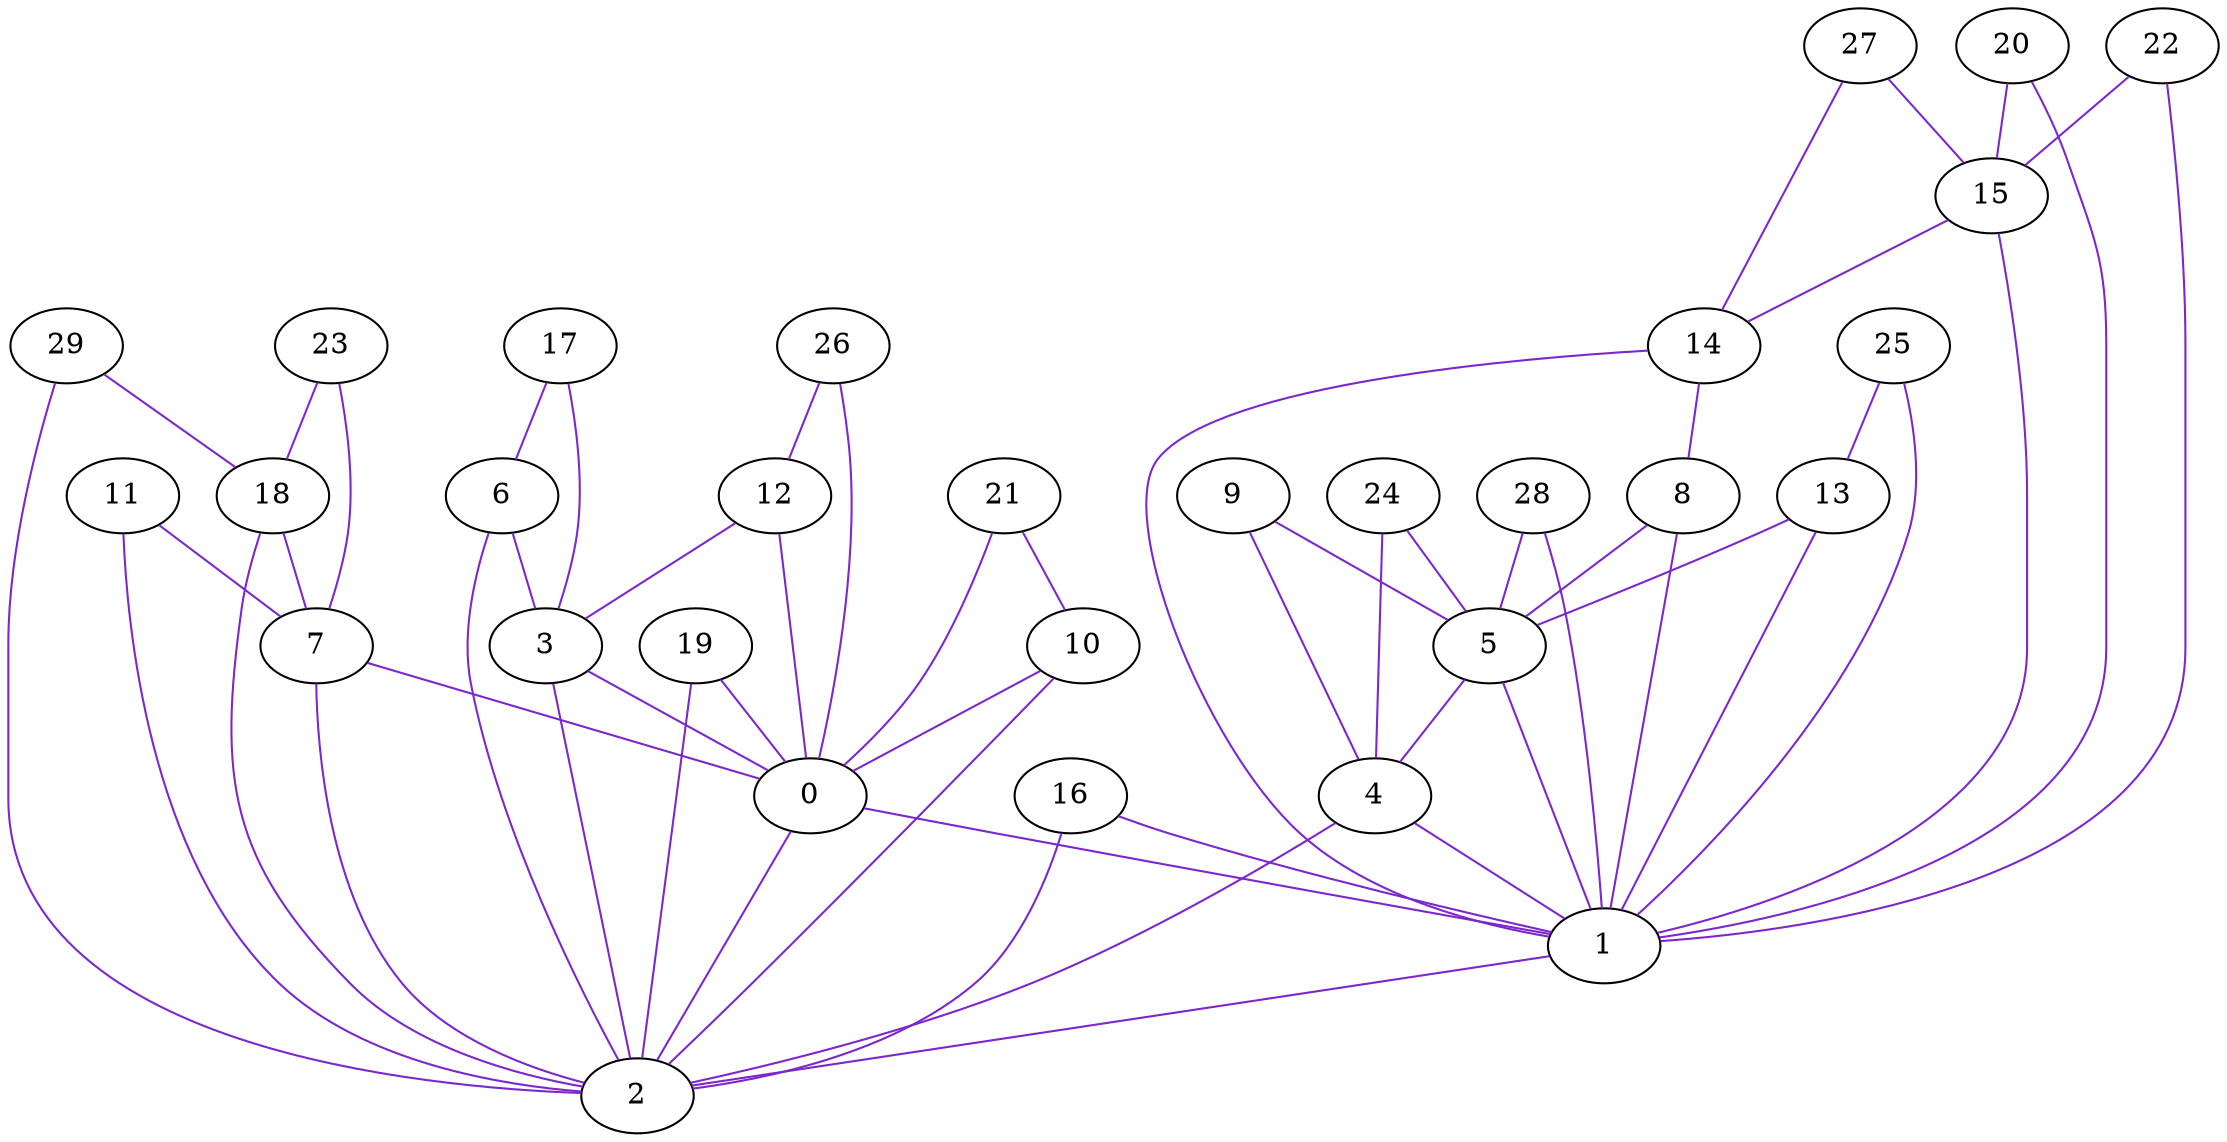 digraph grafoDorogovtsevMendes_n_30 {
edge [dir=none, color=purple3]
0;
1;
2;
3;
4;
5;
6;
7;
8;
9;
10;
11;
12;
13;
14;
15;
16;
17;
18;
19;
20;
21;
22;
23;
24;
25;
26;
27;
28;
29;
0 -> 1;
1 -> 2;
2 -> 0;
3 -> 2;
3 -> 0;
4 -> 1;
4 -> 2;
5 -> 4;
5 -> 1;
6 -> 3;
6 -> 2;
7 -> 2;
7 -> 0;
8 -> 5;
8 -> 1;
9 -> 5;
9 -> 4;
10 -> 2;
10 -> 0;
11 -> 7;
11 -> 2;
12 -> 3;
12 -> 0;
13 -> 5;
13 -> 1;
14 -> 8;
14 -> 1;
15 -> 14;
15 -> 1;
16 -> 1;
16 -> 2;
17 -> 6;
17 -> 3;
18 -> 7;
18 -> 2;
19 -> 2;
19 -> 0;
20 -> 15;
20 -> 1;
21 -> 10;
21 -> 0;
22 -> 15;
22 -> 1;
23 -> 18;
23 -> 7;
24 -> 5;
24 -> 4;
25 -> 13;
25 -> 1;
26 -> 12;
26 -> 0;
27 -> 15;
27 -> 14;
28 -> 5;
28 -> 1;
29 -> 18;
29 -> 2;
}